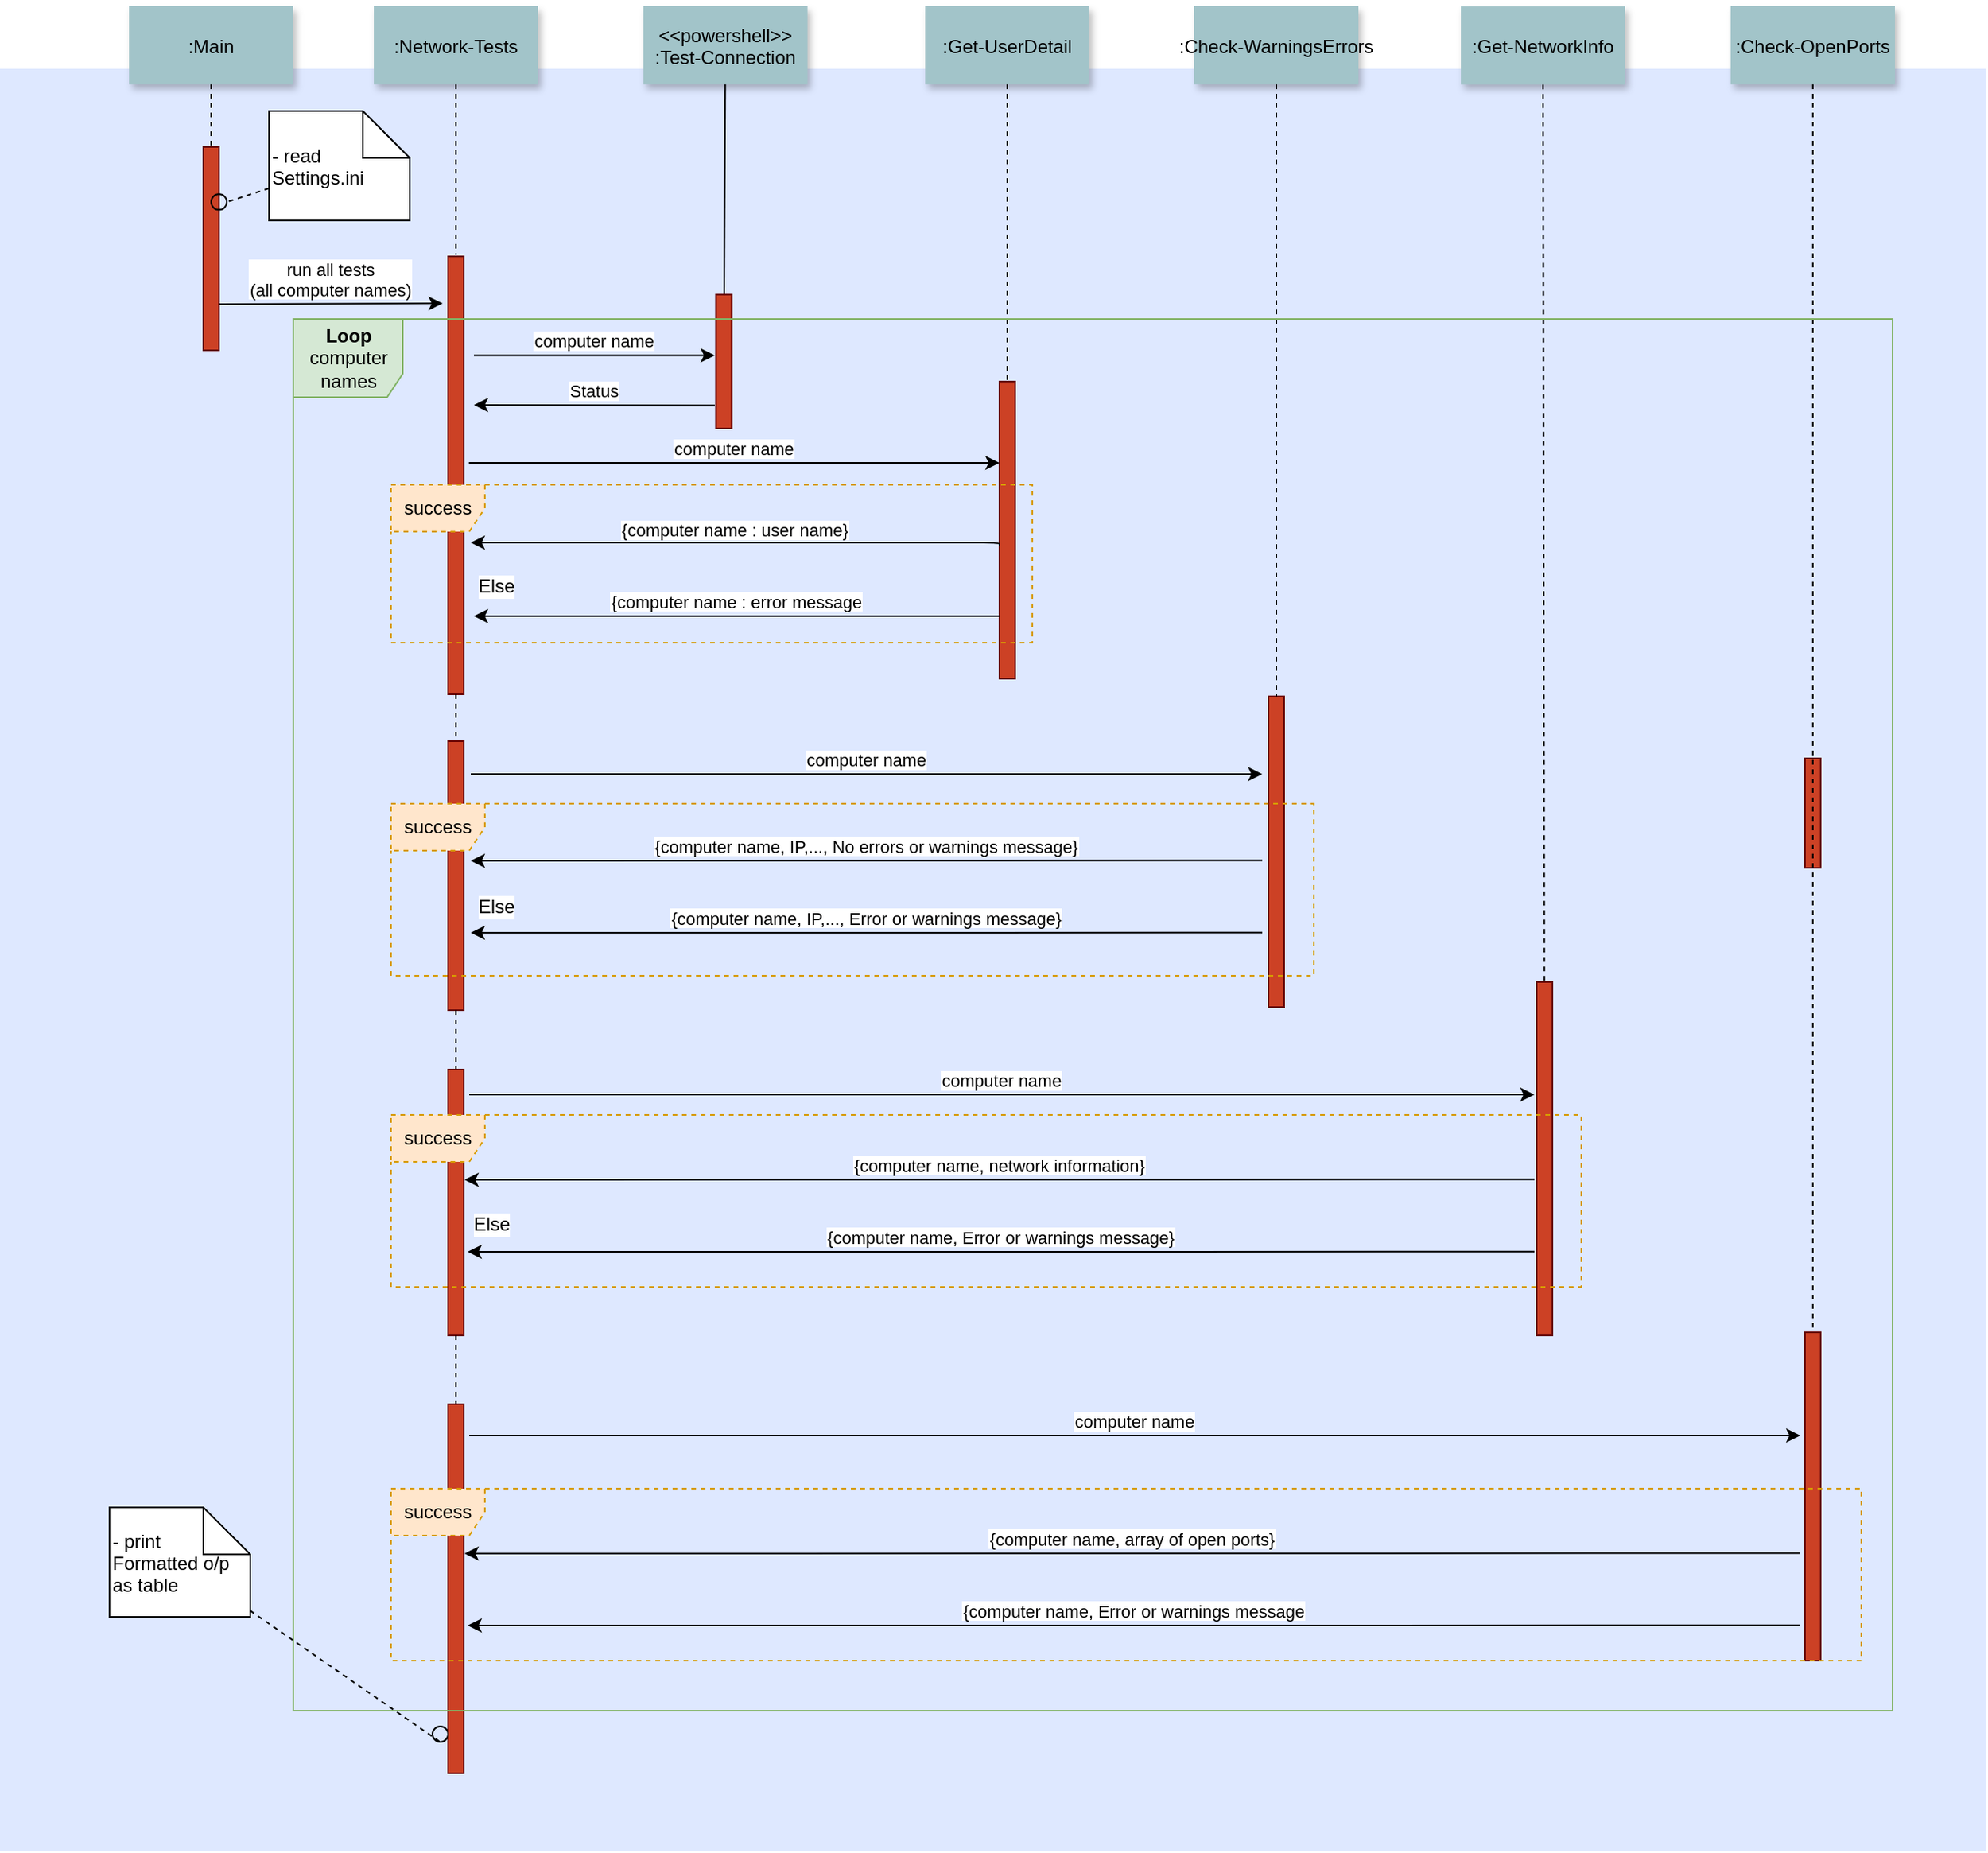 <mxfile version="20.6.0" type="device"><diagram name="Page-1" id="9361dd3d-8414-5efd-6122-117bd74ce7a7"><mxGraphModel dx="1278" dy="571" grid="1" gridSize="10" guides="1" tooltips="1" connect="1" arrows="1" fold="1" page="1" pageScale="1.5" pageWidth="1169" pageHeight="1654" background="none" math="0" shadow="0"><root><mxCell id="0"/><mxCell id="1" parent="0"/><mxCell id="69" value="" style="fillColor=#DEE8FF;strokeColor=none" parent="1" vertex="1"><mxGeometry x="70" y="100" width="1270" height="1140" as="geometry"/></mxCell><mxCell id="2" value="" style="fillColor=#CC4125;strokeColor=#660000" parent="1" vertex="1"><mxGeometry x="200" y="150" width="10" height="130" as="geometry"/></mxCell><mxCell id="4" value=":Main" style="shadow=1;fillColor=#A2C4C9;strokeColor=none" parent="1" vertex="1"><mxGeometry x="152.5" y="60" width="105" height="50" as="geometry"/></mxCell><mxCell id="7" value=":Network-Tests" style="shadow=1;fillColor=#A2C4C9;strokeColor=none" parent="1" vertex="1"><mxGeometry x="309" y="60" width="105" height="50" as="geometry"/></mxCell><mxCell id="8" value="" style="edgeStyle=none;endArrow=none;dashed=1;endSize=9;startSize=10;targetPerimeterSpacing=1;" parent="1" source="7" target="6" edge="1"><mxGeometry x="272.335" y="165" width="100" height="100" as="geometry"><mxPoint x="347.259" y="110" as="sourcePoint"/><mxPoint x="347.576" y="165" as="targetPoint"/></mxGeometry></mxCell><mxCell id="9" value="run all tests &#10;(all computer names)" style="edgeStyle=none;verticalLabelPosition=top;verticalAlign=bottom;exitX=1;exitY=0.75;exitDx=0;exitDy=0;entryX=-0.15;entryY=0.338;entryDx=0;entryDy=0;entryPerimeter=0;" parent="1" edge="1"><mxGeometry x="220" y="149" width="100" height="100" as="geometry"><mxPoint x="210" y="250.5" as="sourcePoint"/><mxPoint x="353" y="250.04" as="targetPoint"/></mxGeometry></mxCell><mxCell id="13" value="computer name" style="edgeStyle=none;verticalLabelPosition=top;verticalAlign=bottom;entryX=-0.278;entryY=0.322;entryDx=0;entryDy=0;entryPerimeter=0;" parent="1" edge="1"><mxGeometry x="430.455" y="195.916" width="100" height="100" as="geometry"><mxPoint x="373" y="283.206" as="sourcePoint"/><mxPoint x="527" y="283.254" as="targetPoint"/></mxGeometry></mxCell><mxCell id="15" value="&lt;&lt;powershell&gt;&gt;&#10;:Test-Connection" style="shadow=1;fillColor=#A2C4C9;strokeColor=none" parent="1" vertex="1"><mxGeometry x="481.284" y="60.0" width="105" height="50" as="geometry"/></mxCell><mxCell id="16" value="" style="edgeStyle=none;endArrow=none" parent="1" source="15" target="17" edge="1"><mxGeometry x="437.043" y="270" width="100" height="100" as="geometry"><mxPoint x="514.543" y="220.0" as="sourcePoint"/><mxPoint x="514.543" y="240.0" as="targetPoint"/></mxGeometry></mxCell><mxCell id="17" value="" style="fillColor=#CC4125;strokeColor=#660000;points=[[0,0,0,0,0],[0,0.25,0,0,0],[0,0.5,0,0,0],[0,0.81,0,-1,0],[0,1,0,0,0],[0.2,1,0,0,0],[0.3,0,0,0,0],[0.5,0,0,0,0],[0.5,1,0,0,0],[0.7,1,0,0,0],[0.8,0,0,0,0],[0.9,0.81,0,0,0],[1,0,0,0,0],[1,0.25,0,0,0],[1,0.5,0,0,0],[1,1,0,0,0]];" parent="1" vertex="1"><mxGeometry x="527.78" y="244.39" width="10" height="85.61" as="geometry"/></mxCell><mxCell id="21" value="" style="fillColor=#CC4125;strokeColor=#660000" parent="1" vertex="1"><mxGeometry x="709" y="300" width="10" height="190" as="geometry"/></mxCell><mxCell id="22" value=":Get-UserDetail" style="shadow=1;fillColor=#A2C4C9;strokeColor=none" parent="1" vertex="1"><mxGeometry x="661.5" y="60" width="105" height="50" as="geometry"/></mxCell><mxCell id="23" value="" style="edgeStyle=none;endArrow=none;dashed=1" parent="1" source="22" target="21" edge="1"><mxGeometry x="614.488" y="175.0" width="100" height="100" as="geometry"><mxPoint x="674.653" y="110" as="sourcePoint"/><mxPoint x="674.653" y="260" as="targetPoint"/></mxGeometry></mxCell><mxCell id="30" value=":Check-WarningsErrors" style="shadow=1;fillColor=#A2C4C9;strokeColor=none" parent="1" vertex="1"><mxGeometry x="833.5" y="60" width="105" height="50" as="geometry"/></mxCell><mxCell id="33" value="" style="edgeStyle=elbowEdgeStyle;elbow=horizontal;endArrow=none;dashed=1" parent="1" source="4" target="2" edge="1"><mxGeometry x="230.0" y="310" width="100" height="100" as="geometry"><mxPoint x="230.0" y="410" as="sourcePoint"/><mxPoint x="330" y="310" as="targetPoint"/></mxGeometry></mxCell><mxCell id="49" value="" style="fillColor=#CC4125;strokeColor=#660000" parent="1" vertex="1"><mxGeometry x="881" y="501.33" width="10" height="198.67" as="geometry"/></mxCell><mxCell id="50" value="" style="edgeStyle=none;endArrow=none;dashed=1" parent="1" source="30" target="49" edge="1"><mxGeometry x="956.571" y="205" width="100" height="100" as="geometry"><mxPoint x="1031.736" y="150" as="sourcePoint"/><mxPoint x="1031.736" y="329.394" as="targetPoint"/></mxGeometry></mxCell><mxCell id="55" value=":Get-NetworkInfo" style="shadow=1;fillColor=#A2C4C9;strokeColor=none" parent="1" vertex="1"><mxGeometry x="1004" y="60.083" width="105" height="50" as="geometry"/></mxCell><mxCell id="56" value="" style="edgeStyle=none;endArrow=none;dashed=1" parent="1" source="55" target="57" edge="1"><mxGeometry x="1204.071" y="380.087" width="100" height="100" as="geometry"><mxPoint x="1279.236" y="325.087" as="sourcePoint"/><mxPoint x="1350" y="445.087" as="targetPoint"/></mxGeometry></mxCell><mxCell id="57" value="" style="fillColor=#CC4125;strokeColor=#660000" parent="1" vertex="1"><mxGeometry x="1052.5" y="684" width="10" height="226" as="geometry"/></mxCell><mxCell id="58" value="" style="fillColor=#CC4125;strokeColor=#660000" parent="1" vertex="1"><mxGeometry x="1224" y="541" width="10" height="70" as="geometry"/></mxCell><mxCell id="64" value=":Check-OpenPorts" style="shadow=1;fillColor=#A2C4C9;strokeColor=none" parent="1" vertex="1"><mxGeometry x="1176.5" y="60" width="105" height="50" as="geometry"/></mxCell><mxCell id="65" value="" style="edgeStyle=none;endArrow=none;dashed=1;entryX=0.5;entryY=0;entryDx=0;entryDy=0;" parent="1" source="64" target="LHBBmH4WuAIrnVLv7BU8-124" edge="1"><mxGeometry x="1174.071" y="210" width="100" height="100" as="geometry"><mxPoint x="1222.5" y="115" as="sourcePoint"/><mxPoint x="1222.5" y="445" as="targetPoint"/></mxGeometry></mxCell><mxCell id="LHBBmH4WuAIrnVLv7BU8-89" value=" - read&#10;Settings.ini" style="shape=note;align=left" parent="1" vertex="1"><mxGeometry x="242" y="127" width="90" height="70" as="geometry"/></mxCell><mxCell id="LHBBmH4WuAIrnVLv7BU8-90" value="" style="edgeStyle=none;endArrow=none;dashed=1;entryX=1;entryY=0.5;entryDx=0;entryDy=0;" parent="1" source="LHBBmH4WuAIrnVLv7BU8-89" target="LHBBmH4WuAIrnVLv7BU8-91" edge="1"><mxGeometry x="1040" y="190" width="100" height="100" as="geometry"><mxPoint x="839.973" y="299.145" as="sourcePoint"/><mxPoint x="821.212" y="316.044" as="targetPoint"/></mxGeometry></mxCell><mxCell id="LHBBmH4WuAIrnVLv7BU8-91" value="" style="ellipse;fillColor=none" parent="1" vertex="1"><mxGeometry x="205.0" y="180.174" width="10.0" height="10" as="geometry"/></mxCell><mxCell id="6" value="" style="fillColor=#CC4125;strokeColor=#660000" parent="1" vertex="1"><mxGeometry x="356.5" y="220" width="10" height="280" as="geometry"/></mxCell><mxCell id="LHBBmH4WuAIrnVLv7BU8-107" value="" style="edgeStyle=none;endArrow=none;dashed=1;endSize=9;startSize=10;targetPerimeterSpacing=1;entryX=0.5;entryY=0;entryDx=0;entryDy=0;entryPerimeter=0;exitX=0.5;exitY=1;exitDx=0;exitDy=0;" parent="1" source="6" target="LHBBmH4WuAIrnVLv7BU8-109" edge="1"><mxGeometry x="244.745" y="577" width="100" height="100" as="geometry"><mxPoint x="362" y="522" as="sourcePoint"/><mxPoint x="361" y="560" as="targetPoint"/></mxGeometry></mxCell><mxCell id="LHBBmH4WuAIrnVLv7BU8-109" value="" style="fillColor=#CC4125;strokeColor=#660000;points=[[0,0,0,0,0],[0,0.25,0,0,0],[0,0.5,0,0,0],[0,0.81,0,-1,0],[0,1,0,0,0],[0.2,1,0,0,0],[0.3,0,0,0,0],[0.5,0,0,0,0],[0.5,1,0,0,0],[0.7,1,0,0,0],[0.8,0,0,0,0],[0.9,0.81,0,0,0],[1,0,0,0,0],[1,0.25,0,0,0],[1,0.5,0,0,0],[1,1,0,0,0]];" parent="1" vertex="1"><mxGeometry x="356.5" y="530" width="10" height="172" as="geometry"/></mxCell><mxCell id="LHBBmH4WuAIrnVLv7BU8-113" value="success" style="shape=umlFrame;whiteSpace=wrap;html=1;dashed=1;fillColor=#ffe6cc;strokeColor=#d79b00;" parent="1" vertex="1"><mxGeometry x="320" y="570" width="590" height="110" as="geometry"/></mxCell><mxCell id="LHBBmH4WuAIrnVLv7BU8-110" value="computer name" style="edgeStyle=elbowEdgeStyle;elbow=vertical;verticalLabelPosition=top;verticalAlign=bottom" parent="1" edge="1"><mxGeometry x="461.5" y="338.97" width="100" height="100" as="geometry"><mxPoint x="371" y="550.999" as="sourcePoint"/><mxPoint x="877" y="550.999" as="targetPoint"/><Array as="points"/></mxGeometry></mxCell><mxCell id="LHBBmH4WuAIrnVLv7BU8-111" value="{computer name, IP,..., No errors or warnings message}" style="edgeStyle=elbowEdgeStyle;elbow=vertical;verticalLabelPosition=bottom;verticalAlign=bottom;" parent="1" edge="1"><mxGeometry x="714.5" y="395.76" width="100" height="100" as="geometry"><mxPoint x="877" y="606.26" as="sourcePoint"/><mxPoint x="371" y="606.26" as="targetPoint"/><Array as="points"/></mxGeometry></mxCell><mxCell id="LHBBmH4WuAIrnVLv7BU8-112" value="{computer name, IP,..., Error or warnings message}" style="edgeStyle=elbowEdgeStyle;elbow=vertical;verticalLabelPosition=bottom;verticalAlign=bottom;" parent="1" edge="1"><mxGeometry x="712" y="441.91" width="100" height="100" as="geometry"><mxPoint x="877" y="652.41" as="sourcePoint"/><mxPoint x="371" y="652.41" as="targetPoint"/><Array as="points"/></mxGeometry></mxCell><mxCell id="LHBBmH4WuAIrnVLv7BU8-116" value="Status" style="edgeStyle=elbowEdgeStyle;elbow=vertical;verticalLabelPosition=top;verticalAlign=bottom" parent="1" edge="1"><mxGeometry x="434.5" y="103.21" width="100" height="100" as="geometry"><mxPoint x="527" y="315.239" as="sourcePoint"/><mxPoint x="373" y="315" as="targetPoint"/><Array as="points"/></mxGeometry></mxCell><mxCell id="LHBBmH4WuAIrnVLv7BU8-117" value="computer name" style="edgeStyle=none;verticalLabelPosition=top;verticalAlign=bottom;entryX=-0.278;entryY=0.322;entryDx=0;entryDy=0;entryPerimeter=0;" parent="1" edge="1"><mxGeometry x="427.235" y="264.706" width="100" height="100" as="geometry"><mxPoint x="369.78" y="351.996" as="sourcePoint"/><mxPoint x="709" y="352.044" as="targetPoint"/></mxGeometry></mxCell><mxCell id="28" value="{computer name : user name}" style="edgeStyle=elbowEdgeStyle;elbow=vertical;verticalLabelPosition=bottom;verticalAlign=bottom;" parent="1" edge="1"><mxGeometry x="568" y="317" width="100" height="100" as="geometry"><mxPoint x="709" y="405" as="sourcePoint"/><mxPoint x="371" y="403" as="targetPoint"/><Array as="points"><mxPoint x="610" y="403"/></Array></mxGeometry></mxCell><mxCell id="LHBBmH4WuAIrnVLv7BU8-105" value="{computer name : error message" style="edgeStyle=elbowEdgeStyle;elbow=vertical;verticalLabelPosition=bottom;verticalAlign=bottom;" parent="1" edge="1"><mxGeometry x="560" y="382" width="100" height="100" as="geometry"><mxPoint x="709" y="450" as="sourcePoint"/><mxPoint x="373" y="449.588" as="targetPoint"/><Array as="points"/></mxGeometry></mxCell><mxCell id="LHBBmH4WuAIrnVLv7BU8-104" value="Else" style="text;strokeColor=none;fillColor=none;html=1;fontSize=12;fontStyle=0;verticalAlign=middle;align=center;labelBackgroundColor=default;" parent="1" vertex="1"><mxGeometry x="356.5" y="421" width="60" height="20" as="geometry"/></mxCell><mxCell id="LHBBmH4WuAIrnVLv7BU8-93" value="success" style="shape=umlFrame;whiteSpace=wrap;html=1;dashed=1;fillColor=#ffe6cc;strokeColor=#d79b00;" parent="1" vertex="1"><mxGeometry x="320" y="366" width="410" height="101" as="geometry"/></mxCell><mxCell id="LHBBmH4WuAIrnVLv7BU8-124" value="" style="fillColor=#CC4125;strokeColor=#660000" parent="1" vertex="1"><mxGeometry x="1224" y="908" width="10" height="210" as="geometry"/></mxCell><mxCell id="LHBBmH4WuAIrnVLv7BU8-127" value="" style="edgeStyle=none;endArrow=none;dashed=1;endSize=9;startSize=10;targetPerimeterSpacing=1;entryX=0.5;entryY=0;entryDx=0;entryDy=0;entryPerimeter=0;exitX=0.5;exitY=1;exitDx=0;exitDy=0;exitPerimeter=0;" parent="1" source="LHBBmH4WuAIrnVLv7BU8-109" target="LHBBmH4WuAIrnVLv7BU8-128" edge="1"><mxGeometry x="244.745" y="787" width="100" height="100" as="geometry"><mxPoint x="361.5" y="710" as="sourcePoint"/><mxPoint x="361" y="770" as="targetPoint"/></mxGeometry></mxCell><mxCell id="LHBBmH4WuAIrnVLv7BU8-128" value="" style="fillColor=#CC4125;strokeColor=#660000;points=[[0,0,0,0,0],[0,0.25,0,0,0],[0,0.5,0,0,0],[0,0.81,0,-1,0],[0,1,0,0,0],[0.2,1,0,0,0],[0.3,0,0,0,0],[0.5,0,0,0,0],[0.5,1,0,0,0],[0.7,1,0,0,0],[0.8,0,0,0,0],[0.9,0.81,0,0,0],[1,0,0,0,0],[1,0.25,0,0,0],[1,0.5,0,0,0],[1,1,0,0,0]];" parent="1" vertex="1"><mxGeometry x="356.5" y="740" width="10" height="170" as="geometry"/></mxCell><mxCell id="LHBBmH4WuAIrnVLv7BU8-129" value="computer name" style="edgeStyle=elbowEdgeStyle;elbow=vertical;verticalLabelPosition=top;verticalAlign=bottom" parent="1" edge="1"><mxGeometry x="460.5" y="543.97" width="100" height="100" as="geometry"><mxPoint x="370" y="755.999" as="sourcePoint"/><mxPoint x="1051" y="755.999" as="targetPoint"/><Array as="points"/></mxGeometry></mxCell><mxCell id="LHBBmH4WuAIrnVLv7BU8-130" value="success" style="shape=umlFrame;whiteSpace=wrap;html=1;dashed=1;fillColor=#ffe6cc;strokeColor=#d79b00;" parent="1" vertex="1"><mxGeometry x="320" y="769" width="761" height="110" as="geometry"/></mxCell><mxCell id="LHBBmH4WuAIrnVLv7BU8-132" value="{computer name, Error or warnings message}" style="edgeStyle=elbowEdgeStyle;elbow=vertical;verticalLabelPosition=bottom;verticalAlign=bottom;" parent="1" edge="1"><mxGeometry x="701" y="645.91" width="100" height="100" as="geometry"><mxPoint x="1051" y="856.41" as="sourcePoint"/><mxPoint x="369" y="856.41" as="targetPoint"/><Array as="points"/></mxGeometry></mxCell><mxCell id="LHBBmH4WuAIrnVLv7BU8-133" value="Else" style="text;strokeColor=none;fillColor=none;html=1;fontSize=12;fontStyle=0;verticalAlign=middle;align=center;labelBackgroundColor=default;" parent="1" vertex="1"><mxGeometry x="354" y="829" width="60" height="20" as="geometry"/></mxCell><mxCell id="LHBBmH4WuAIrnVLv7BU8-134" value="Else" style="text;strokeColor=none;fillColor=none;html=1;fontSize=12;fontStyle=0;verticalAlign=middle;align=center;labelBackgroundColor=default;" parent="1" vertex="1"><mxGeometry x="356.5" y="626" width="60" height="20" as="geometry"/></mxCell><mxCell id="LHBBmH4WuAIrnVLv7BU8-135" value="" style="edgeStyle=none;endArrow=none;dashed=1;endSize=9;startSize=10;targetPerimeterSpacing=1;entryX=0.5;entryY=0;entryDx=0;entryDy=0;entryPerimeter=0;exitX=0.5;exitY=1;exitDx=0;exitDy=0;exitPerimeter=0;" parent="1" source="LHBBmH4WuAIrnVLv7BU8-128" target="LHBBmH4WuAIrnVLv7BU8-136" edge="1"><mxGeometry x="244.745" y="1025" width="100" height="100" as="geometry"><mxPoint x="361.5" y="940.0" as="sourcePoint"/><mxPoint x="361" y="1008" as="targetPoint"/></mxGeometry></mxCell><mxCell id="LHBBmH4WuAIrnVLv7BU8-136" value="" style="fillColor=#CC4125;strokeColor=#660000;points=[[0,0,0,0,0],[0,0.25,0,0,0],[0,0.5,0,0,0],[0,0.81,0,-1,0],[0,1,0,0,0],[0.2,1,0,0,0],[0.3,0,0,0,0],[0.5,0,0,0,0],[0.5,1,0,0,0],[0.7,1,0,0,0],[0.8,0,0,0,0],[0.9,0.81,0,0,0],[1,0,0,0,0],[1,0.25,0,0,0],[1,0.5,0,0,0],[1,1,0,0,0]];" parent="1" vertex="1"><mxGeometry x="356.5" y="954" width="10" height="236" as="geometry"/></mxCell><mxCell id="LHBBmH4WuAIrnVLv7BU8-137" value="computer name" style="edgeStyle=elbowEdgeStyle;elbow=vertical;verticalLabelPosition=top;verticalAlign=bottom" parent="1" edge="1"><mxGeometry x="460.5" y="761.97" width="100" height="100" as="geometry"><mxPoint x="370" y="973.999" as="sourcePoint"/><mxPoint x="1221" y="973.999" as="targetPoint"/><Array as="points"/></mxGeometry></mxCell><mxCell id="LHBBmH4WuAIrnVLv7BU8-138" value="success" style="shape=umlFrame;whiteSpace=wrap;html=1;dashed=1;fillColor=#ffe6cc;strokeColor=#d79b00;" parent="1" vertex="1"><mxGeometry x="320" y="1008" width="940" height="110" as="geometry"/></mxCell><mxCell id="LHBBmH4WuAIrnVLv7BU8-139" value="{computer name, array of open ports}" style="edgeStyle=elbowEdgeStyle;elbow=vertical;verticalLabelPosition=bottom;verticalAlign=bottom;" parent="1" edge="1"><mxGeometry x="703.5" y="838.76" width="100" height="100" as="geometry"><mxPoint x="1221" y="1049.26" as="sourcePoint"/><mxPoint x="367" y="1049.26" as="targetPoint"/><Array as="points"/></mxGeometry></mxCell><mxCell id="LHBBmH4WuAIrnVLv7BU8-140" value="{computer name, Error or warnings message" style="edgeStyle=elbowEdgeStyle;elbow=vertical;verticalLabelPosition=bottom;verticalAlign=bottom;" parent="1" edge="1"><mxGeometry x="701" y="884.91" width="100" height="100" as="geometry"><mxPoint x="1221" y="1095.41" as="sourcePoint"/><mxPoint x="369" y="1095.41" as="targetPoint"/><Array as="points"/></mxGeometry></mxCell><mxCell id="LHBBmH4WuAIrnVLv7BU8-142" value=" - print&#10;Formatted o/p&#10;as table" style="shape=note;align=left" parent="1" vertex="1"><mxGeometry x="140" y="1020" width="90" height="70" as="geometry"/></mxCell><mxCell id="LHBBmH4WuAIrnVLv7BU8-143" value="" style="edgeStyle=none;endArrow=none;dashed=1;entryX=0.5;entryY=1;entryDx=0;entryDy=0;" parent="1" source="LHBBmH4WuAIrnVLv7BU8-142" target="LHBBmH4WuAIrnVLv7BU8-144" edge="1"><mxGeometry x="885" y="1020" width="100" height="100" as="geometry"><mxPoint x="684.973" y="1129.145" as="sourcePoint"/><mxPoint x="60.0" y="1015.174" as="targetPoint"/></mxGeometry></mxCell><mxCell id="ol_9DJVWFuuvw6Lz1y9R-69" value="&lt;b&gt;Loop &lt;/b&gt;computer names" style="shape=umlFrame;whiteSpace=wrap;html=1;width=70;height=50;fillColor=#d5e8d4;strokeColor=#82b366;" parent="1" vertex="1"><mxGeometry x="257.5" y="260" width="1022.5" height="890" as="geometry"/></mxCell><mxCell id="LHBBmH4WuAIrnVLv7BU8-144" value="" style="ellipse;fillColor=none" parent="1" vertex="1"><mxGeometry x="346.5" y="1160.004" width="10.0" height="10" as="geometry"/></mxCell><mxCell id="LHBBmH4WuAIrnVLv7BU8-131" value="{computer name, network information}" style="edgeStyle=elbowEdgeStyle;elbow=vertical;verticalLabelPosition=bottom;verticalAlign=bottom;" parent="1" edge="1"><mxGeometry x="703.5" y="599.76" width="100" height="100" as="geometry"><mxPoint x="1051" y="810.26" as="sourcePoint"/><mxPoint x="367" y="810.26" as="targetPoint"/><Array as="points"/></mxGeometry></mxCell></root></mxGraphModel></diagram></mxfile>